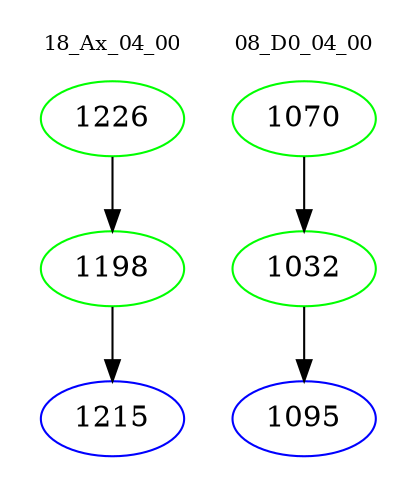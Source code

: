 digraph{
subgraph cluster_0 {
color = white
label = "18_Ax_04_00";
fontsize=10;
T0_1226 [label="1226", color="green"]
T0_1226 -> T0_1198 [color="black"]
T0_1198 [label="1198", color="green"]
T0_1198 -> T0_1215 [color="black"]
T0_1215 [label="1215", color="blue"]
}
subgraph cluster_1 {
color = white
label = "08_D0_04_00";
fontsize=10;
T1_1070 [label="1070", color="green"]
T1_1070 -> T1_1032 [color="black"]
T1_1032 [label="1032", color="green"]
T1_1032 -> T1_1095 [color="black"]
T1_1095 [label="1095", color="blue"]
}
}
